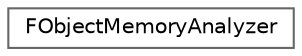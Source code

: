 digraph "Graphical Class Hierarchy"
{
 // INTERACTIVE_SVG=YES
 // LATEX_PDF_SIZE
  bgcolor="transparent";
  edge [fontname=Helvetica,fontsize=10,labelfontname=Helvetica,labelfontsize=10];
  node [fontname=Helvetica,fontsize=10,shape=box,height=0.2,width=0.4];
  rankdir="LR";
  Node0 [id="Node000000",label="FObjectMemoryAnalyzer",height=0.2,width=0.4,color="grey40", fillcolor="white", style="filled",URL="$de/de5/structFObjectMemoryAnalyzer.html",tooltip="Analyzes memory usage of UObjects."];
}

